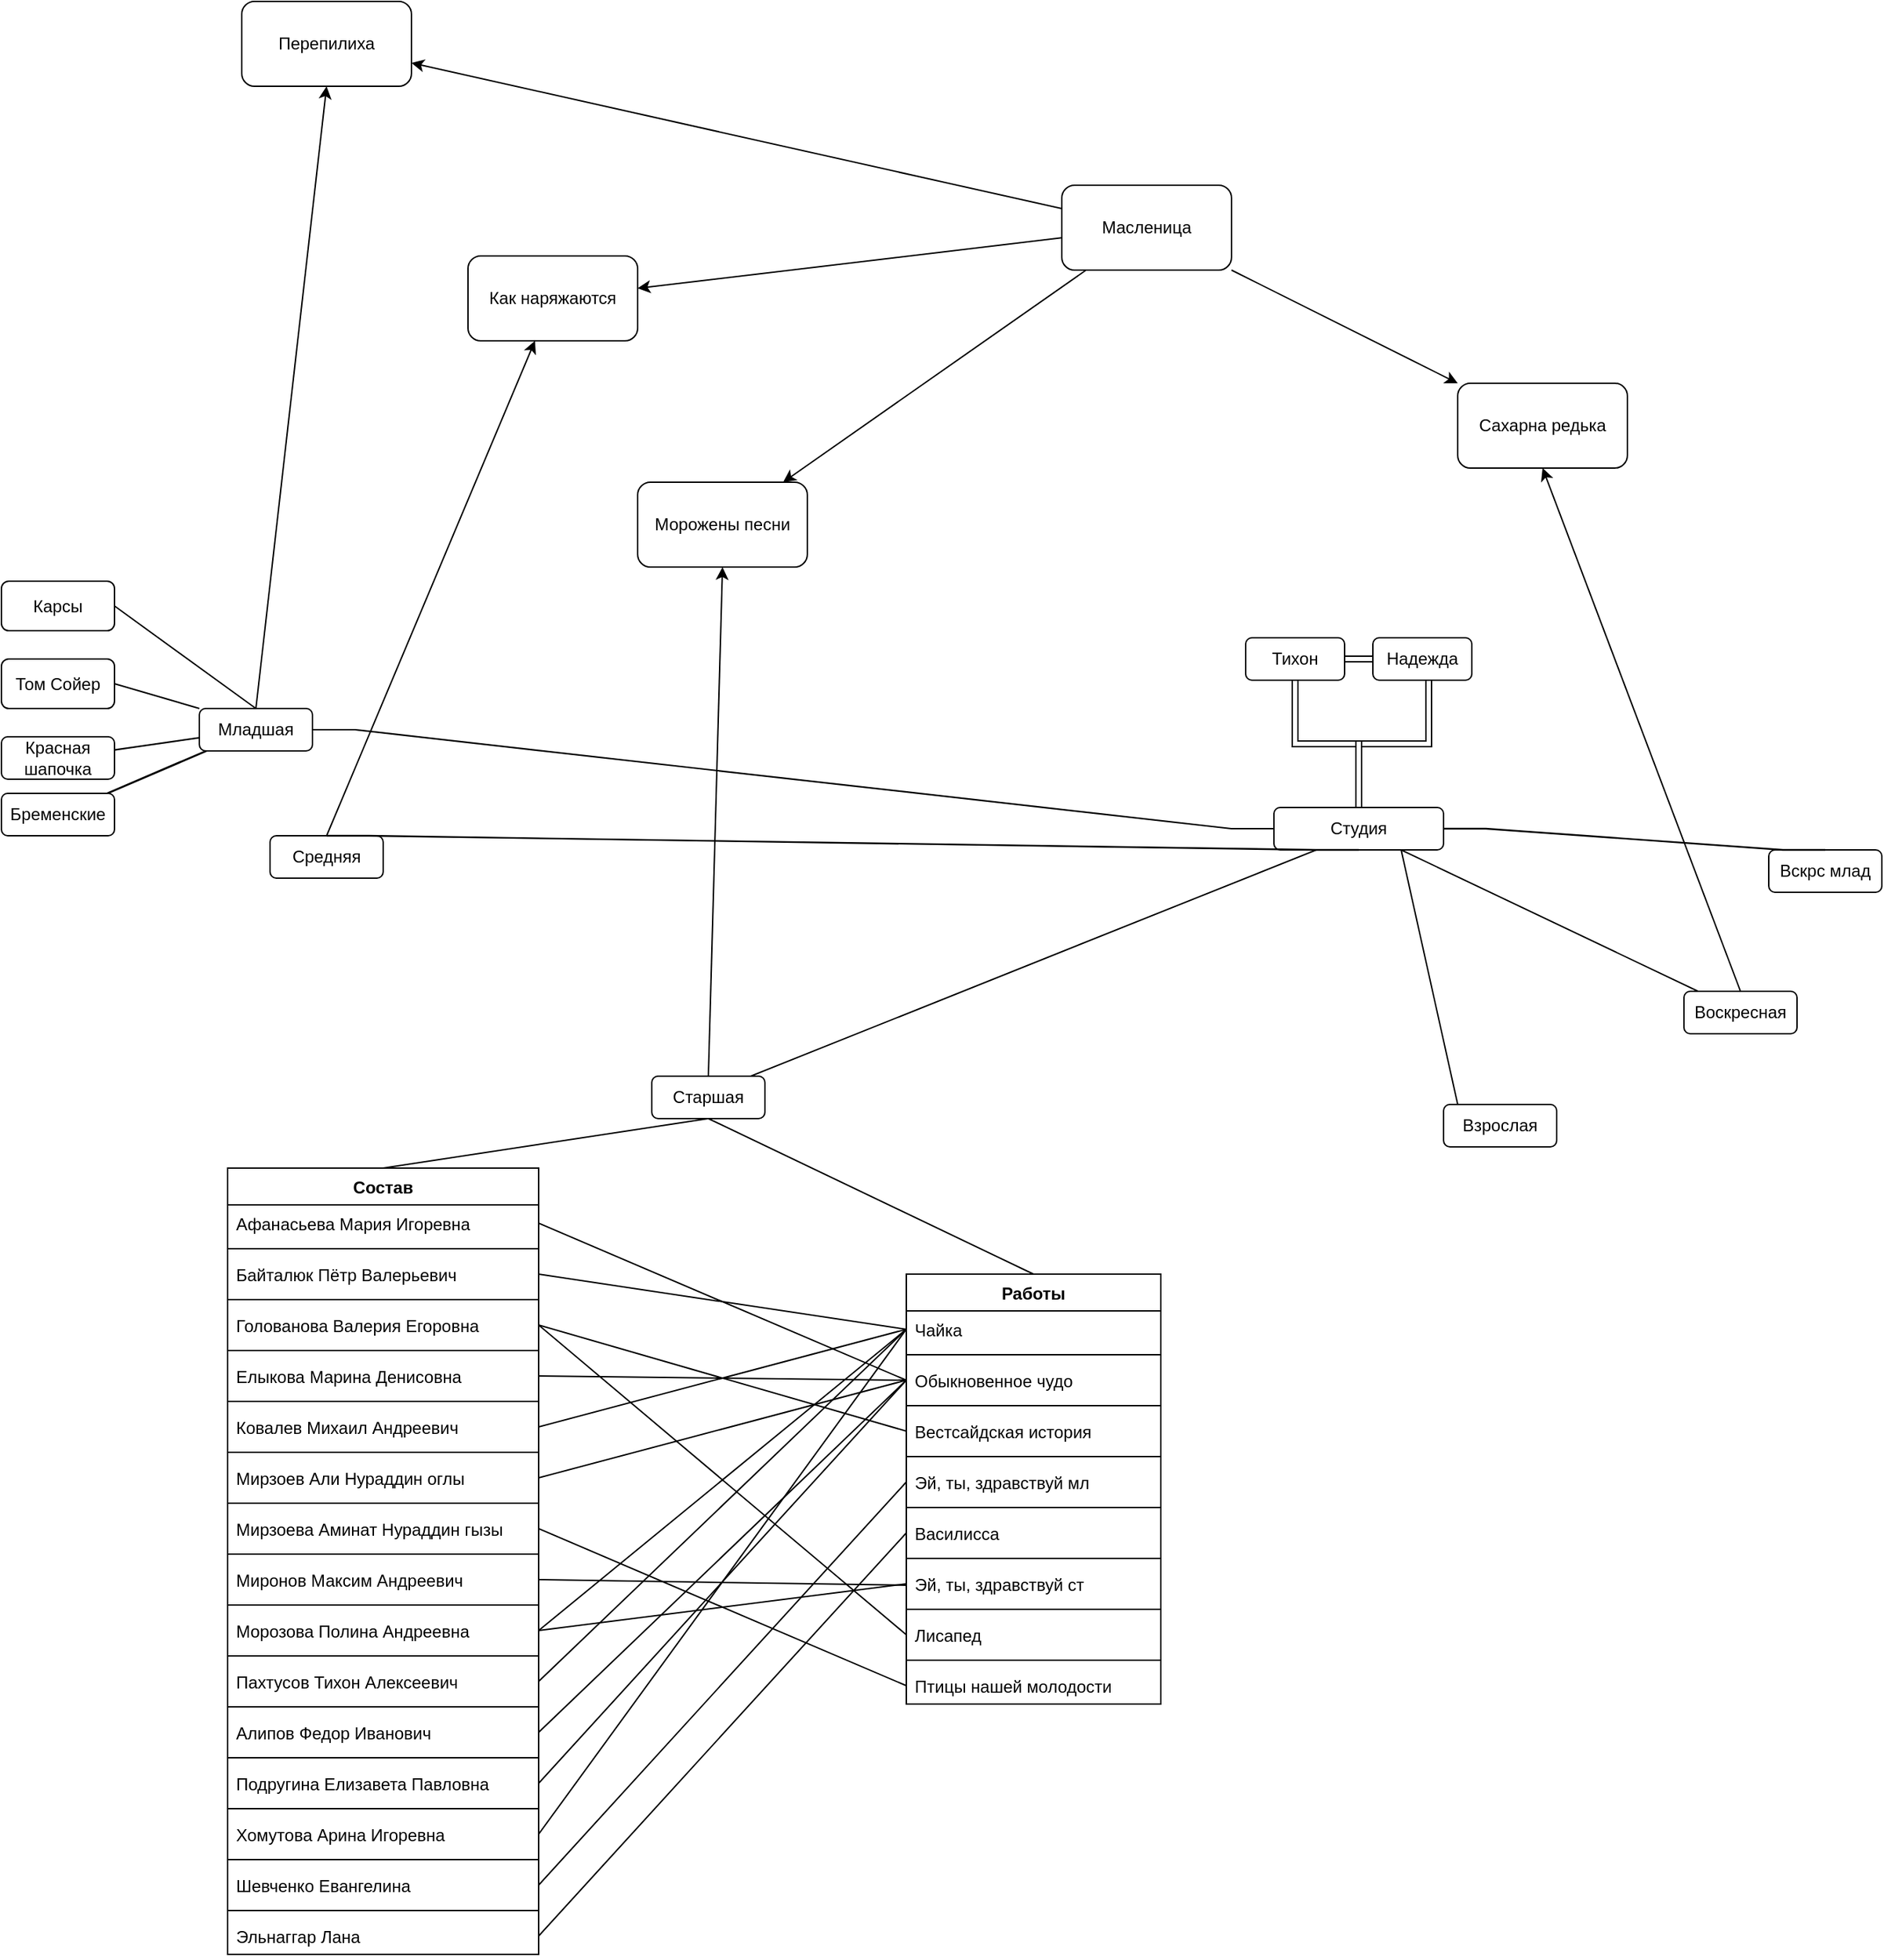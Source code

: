 <mxfile version="20.8.14" type="github">
  <diagram id="prtHgNgQTEPvFCAcTncT" name="Page-1">
    <mxGraphModel dx="2295" dy="2117" grid="1" gridSize="10" guides="1" tooltips="1" connect="1" arrows="1" fold="1" page="1" pageScale="1" pageWidth="827" pageHeight="1169" math="0" shadow="0">
      <root>
        <mxCell id="0" />
        <mxCell id="1" parent="0" />
        <mxCell id="TxlRRwCLX0UzaZm9wFE4-3" value="" style="edgeStyle=orthogonalEdgeStyle;rounded=0;orthogonalLoop=1;jettySize=auto;html=1;shape=link;" parent="1" source="TxlRRwCLX0UzaZm9wFE4-1" target="TxlRRwCLX0UzaZm9wFE4-2" edge="1">
          <mxGeometry relative="1" as="geometry" />
        </mxCell>
        <mxCell id="TxlRRwCLX0UzaZm9wFE4-1" value="Тихон" style="rounded=1;whiteSpace=wrap;html=1;" parent="1" vertex="1">
          <mxGeometry x="320" y="210" width="70" height="30" as="geometry" />
        </mxCell>
        <mxCell id="TxlRRwCLX0UzaZm9wFE4-2" value="Надежда" style="rounded=1;whiteSpace=wrap;html=1;" parent="1" vertex="1">
          <mxGeometry x="410" y="210" width="70" height="30" as="geometry" />
        </mxCell>
        <mxCell id="TxlRRwCLX0UzaZm9wFE4-4" value="" style="endArrow=none;html=1;rounded=0;shape=link;entryX=0.5;entryY=0;entryDx=0;entryDy=0;exitX=0.5;exitY=1;exitDx=0;exitDy=0;edgeStyle=orthogonalEdgeStyle;" parent="1" source="TxlRRwCLX0UzaZm9wFE4-1" target="TxlRRwCLX0UzaZm9wFE4-6" edge="1">
          <mxGeometry width="50" height="50" relative="1" as="geometry">
            <mxPoint x="370" y="280" as="sourcePoint" />
            <mxPoint x="330" y="220" as="targetPoint" />
          </mxGeometry>
        </mxCell>
        <mxCell id="TxlRRwCLX0UzaZm9wFE4-5" value="" style="endArrow=none;html=1;rounded=0;shape=link;strokeColor=none;width=74.865;" parent="1" edge="1">
          <mxGeometry width="50" height="50" relative="1" as="geometry">
            <mxPoint x="330" y="230" as="sourcePoint" />
            <mxPoint x="380" y="180" as="targetPoint" />
          </mxGeometry>
        </mxCell>
        <mxCell id="TxlRRwCLX0UzaZm9wFE4-6" value="Студия" style="rounded=1;whiteSpace=wrap;html=1;" parent="1" vertex="1">
          <mxGeometry x="340" y="330" width="120" height="30" as="geometry" />
        </mxCell>
        <mxCell id="TxlRRwCLX0UzaZm9wFE4-7" value="" style="html=1;entryX=0.564;entryY=1.008;entryDx=0;entryDy=0;entryPerimeter=0;exitX=0.5;exitY=0;exitDx=0;exitDy=0;strokeColor=default;rounded=0;edgeStyle=orthogonalEdgeStyle;elbow=vertical;shape=link;" parent="1" source="TxlRRwCLX0UzaZm9wFE4-6" target="TxlRRwCLX0UzaZm9wFE4-2" edge="1">
          <mxGeometry width="100" relative="1" as="geometry">
            <mxPoint x="300" y="270" as="sourcePoint" />
            <mxPoint x="400" y="270" as="targetPoint" />
          </mxGeometry>
        </mxCell>
        <mxCell id="TxlRRwCLX0UzaZm9wFE4-28" value="" style="shape=link;rounded=0;orthogonalLoop=1;jettySize=auto;html=1;strokeColor=default;elbow=vertical;width=-0.103;" parent="1" source="TxlRRwCLX0UzaZm9wFE4-8" target="TxlRRwCLX0UzaZm9wFE4-27" edge="1">
          <mxGeometry relative="1" as="geometry" />
        </mxCell>
        <mxCell id="TxlRRwCLX0UzaZm9wFE4-29" value="" style="shape=link;rounded=0;orthogonalLoop=1;jettySize=auto;html=1;strokeColor=default;elbow=vertical;width=0.435;" parent="1" source="TxlRRwCLX0UzaZm9wFE4-8" target="TxlRRwCLX0UzaZm9wFE4-24" edge="1">
          <mxGeometry relative="1" as="geometry" />
        </mxCell>
        <mxCell id="BbbPef4kKjVtUWrtoHp8-26" style="edgeStyle=none;rounded=0;orthogonalLoop=1;jettySize=auto;html=1;exitX=0.5;exitY=0;exitDx=0;exitDy=0;entryX=0.5;entryY=1;entryDx=0;entryDy=0;" edge="1" parent="1" source="TxlRRwCLX0UzaZm9wFE4-8" target="BbbPef4kKjVtUWrtoHp8-16">
          <mxGeometry relative="1" as="geometry" />
        </mxCell>
        <mxCell id="TxlRRwCLX0UzaZm9wFE4-8" value="Младшая" style="rounded=1;whiteSpace=wrap;html=1;fontFamily=Helvetica;fontSize=12;fontColor=default;align=center;strokeColor=default;fillColor=default;" parent="1" vertex="1">
          <mxGeometry x="-420" y="260" width="80" height="30" as="geometry" />
        </mxCell>
        <mxCell id="BbbPef4kKjVtUWrtoHp8-24" style="edgeStyle=none;rounded=0;orthogonalLoop=1;jettySize=auto;html=1;exitX=0.5;exitY=0;exitDx=0;exitDy=0;" edge="1" parent="1" source="TxlRRwCLX0UzaZm9wFE4-9" target="BbbPef4kKjVtUWrtoHp8-19">
          <mxGeometry relative="1" as="geometry" />
        </mxCell>
        <mxCell id="TxlRRwCLX0UzaZm9wFE4-9" value="Средняя" style="rounded=1;whiteSpace=wrap;html=1;" parent="1" vertex="1">
          <mxGeometry x="-370" y="350" width="80" height="30" as="geometry" />
        </mxCell>
        <mxCell id="BbbPef4kKjVtUWrtoHp8-23" style="edgeStyle=none;rounded=0;orthogonalLoop=1;jettySize=auto;html=1;exitX=0.5;exitY=0;exitDx=0;exitDy=0;entryX=0.5;entryY=1;entryDx=0;entryDy=0;" edge="1" parent="1" source="TxlRRwCLX0UzaZm9wFE4-10" target="BbbPef4kKjVtUWrtoHp8-21">
          <mxGeometry relative="1" as="geometry" />
        </mxCell>
        <mxCell id="TxlRRwCLX0UzaZm9wFE4-10" value="Старшая" style="rounded=1;whiteSpace=wrap;html=1;" parent="1" vertex="1">
          <mxGeometry x="-100" y="520" width="80" height="30" as="geometry" />
        </mxCell>
        <mxCell id="TxlRRwCLX0UzaZm9wFE4-11" value="Взрослая" style="rounded=1;whiteSpace=wrap;html=1;" parent="1" vertex="1">
          <mxGeometry x="460" y="540" width="80" height="30" as="geometry" />
        </mxCell>
        <mxCell id="BbbPef4kKjVtUWrtoHp8-27" style="edgeStyle=none;rounded=0;orthogonalLoop=1;jettySize=auto;html=1;exitX=0.5;exitY=0;exitDx=0;exitDy=0;entryX=0.5;entryY=1;entryDx=0;entryDy=0;" edge="1" parent="1" source="TxlRRwCLX0UzaZm9wFE4-12" target="BbbPef4kKjVtUWrtoHp8-14">
          <mxGeometry relative="1" as="geometry" />
        </mxCell>
        <mxCell id="TxlRRwCLX0UzaZm9wFE4-12" value="Воскресная" style="rounded=1;whiteSpace=wrap;html=1;" parent="1" vertex="1">
          <mxGeometry x="630" y="460" width="80" height="30" as="geometry" />
        </mxCell>
        <mxCell id="TxlRRwCLX0UzaZm9wFE4-13" value="Вскрс млад" style="rounded=1;whiteSpace=wrap;html=1;" parent="1" vertex="1">
          <mxGeometry x="690" y="360" width="80" height="30" as="geometry" />
        </mxCell>
        <mxCell id="TxlRRwCLX0UzaZm9wFE4-14" value="" style="endArrow=none;html=1;rounded=0;strokeColor=default;shape=link;elbow=vertical;exitX=1;exitY=0.5;exitDx=0;exitDy=0;edgeStyle=entityRelationEdgeStyle;width=-0.103;entryX=0;entryY=0.5;entryDx=0;entryDy=0;" parent="1" source="TxlRRwCLX0UzaZm9wFE4-8" target="TxlRRwCLX0UzaZm9wFE4-6" edge="1">
          <mxGeometry width="50" height="50" relative="1" as="geometry">
            <mxPoint x="390" y="410" as="sourcePoint" />
            <mxPoint x="330" y="350" as="targetPoint" />
          </mxGeometry>
        </mxCell>
        <mxCell id="TxlRRwCLX0UzaZm9wFE4-15" value="" style="endArrow=none;html=1;rounded=0;strokeColor=default;shape=link;elbow=vertical;exitX=0.5;exitY=0;exitDx=0;exitDy=0;edgeStyle=entityRelationEdgeStyle;entryX=0.5;entryY=1;entryDx=0;entryDy=0;width=0.204;" parent="1" source="TxlRRwCLX0UzaZm9wFE4-9" target="TxlRRwCLX0UzaZm9wFE4-6" edge="1">
          <mxGeometry width="50" height="50" relative="1" as="geometry">
            <mxPoint x="160" y="390" as="sourcePoint" />
            <mxPoint x="410" y="370" as="targetPoint" />
          </mxGeometry>
        </mxCell>
        <mxCell id="TxlRRwCLX0UzaZm9wFE4-16" value="" style="endArrow=none;html=1;rounded=0;strokeColor=default;shape=link;elbow=vertical;exitX=0.5;exitY=0;exitDx=0;exitDy=0;edgeStyle=entityRelationEdgeStyle;entryX=0.5;entryY=1;entryDx=0;entryDy=0;width=0;" parent="1" source="TxlRRwCLX0UzaZm9wFE4-10" target="TxlRRwCLX0UzaZm9wFE4-6" edge="1">
          <mxGeometry width="50" height="50" relative="1" as="geometry">
            <mxPoint x="260" y="390" as="sourcePoint" />
            <mxPoint x="410" y="370" as="targetPoint" />
          </mxGeometry>
        </mxCell>
        <mxCell id="TxlRRwCLX0UzaZm9wFE4-17" value="" style="endArrow=none;html=1;rounded=0;strokeColor=default;shape=link;elbow=vertical;exitX=0.5;exitY=0;exitDx=0;exitDy=0;edgeStyle=entityRelationEdgeStyle;entryX=0.5;entryY=1;entryDx=0;entryDy=0;width=0;" parent="1" source="TxlRRwCLX0UzaZm9wFE4-11" target="TxlRRwCLX0UzaZm9wFE4-6" edge="1">
          <mxGeometry width="50" height="50" relative="1" as="geometry">
            <mxPoint x="360" y="390" as="sourcePoint" />
            <mxPoint x="410" y="370" as="targetPoint" />
          </mxGeometry>
        </mxCell>
        <mxCell id="TxlRRwCLX0UzaZm9wFE4-18" value="" style="endArrow=none;html=1;rounded=0;strokeColor=default;shape=link;elbow=vertical;edgeStyle=entityRelationEdgeStyle;entryX=0.5;entryY=1;entryDx=0;entryDy=0;exitX=0.5;exitY=0;exitDx=0;exitDy=0;width=0;" parent="1" source="TxlRRwCLX0UzaZm9wFE4-12" target="TxlRRwCLX0UzaZm9wFE4-6" edge="1">
          <mxGeometry width="50" height="50" relative="1" as="geometry">
            <mxPoint x="460" y="390" as="sourcePoint" />
            <mxPoint x="410" y="370" as="targetPoint" />
          </mxGeometry>
        </mxCell>
        <mxCell id="TxlRRwCLX0UzaZm9wFE4-19" value="" style="endArrow=none;html=1;rounded=0;strokeColor=default;shape=link;elbow=vertical;edgeStyle=entityRelationEdgeStyle;exitX=0.5;exitY=0;exitDx=0;exitDy=0;width=-0.204;" parent="1" source="TxlRRwCLX0UzaZm9wFE4-13" target="TxlRRwCLX0UzaZm9wFE4-6" edge="1">
          <mxGeometry width="50" height="50" relative="1" as="geometry">
            <mxPoint x="560" y="390" as="sourcePoint" />
            <mxPoint x="410" y="370" as="targetPoint" />
          </mxGeometry>
        </mxCell>
        <mxCell id="TxlRRwCLX0UzaZm9wFE4-24" value="Бременские" style="rounded=1;whiteSpace=wrap;html=1;fontFamily=Helvetica;fontSize=12;fontColor=default;align=center;strokeColor=default;fillColor=default;" parent="1" vertex="1">
          <mxGeometry x="-560" y="320" width="80" height="30" as="geometry" />
        </mxCell>
        <mxCell id="TxlRRwCLX0UzaZm9wFE4-27" value="Красная шапочка" style="rounded=1;whiteSpace=wrap;html=1;fontFamily=Helvetica;fontSize=12;fontColor=default;align=center;strokeColor=default;fillColor=default;" parent="1" vertex="1">
          <mxGeometry x="-560" y="280" width="80" height="30" as="geometry" />
        </mxCell>
        <mxCell id="xhUsh01BOlVceXpBO1kW-42" value="Состав" style="swimlane;fontStyle=1;childLayout=stackLayout;horizontal=1;startSize=26;horizontalStack=0;resizeParent=1;resizeParentMax=0;resizeLast=0;collapsible=1;marginBottom=0;" parent="1" vertex="1">
          <mxGeometry x="-400" y="585" width="220" height="556" as="geometry">
            <mxRectangle x="-300" y="570" width="80" height="30" as="alternateBounds" />
          </mxGeometry>
        </mxCell>
        <mxCell id="xhUsh01BOlVceXpBO1kW-43" value="Афанасьева Мария Игоревна" style="text;strokeColor=none;fillColor=none;align=left;verticalAlign=top;spacingLeft=4;spacingRight=4;overflow=hidden;rotatable=0;points=[[0,0.5],[1,0.5]];portConstraint=eastwest;" parent="xhUsh01BOlVceXpBO1kW-42" vertex="1">
          <mxGeometry y="26" width="220" height="26" as="geometry" />
        </mxCell>
        <mxCell id="xhUsh01BOlVceXpBO1kW-115" value="" style="line;strokeWidth=1;rotatable=0;dashed=0;labelPosition=right;align=left;verticalAlign=middle;spacingTop=0;spacingLeft=6;points=[];portConstraint=eastwest;fontSize=12;" parent="xhUsh01BOlVceXpBO1kW-42" vertex="1">
          <mxGeometry y="52" width="220" height="10" as="geometry" />
        </mxCell>
        <mxCell id="xhUsh01BOlVceXpBO1kW-44" value="Байталюк Пётр Валерьевич" style="text;strokeColor=none;fillColor=none;align=left;verticalAlign=top;spacingLeft=4;spacingRight=4;overflow=hidden;rotatable=0;points=[[0,0.5],[1,0.5]];portConstraint=eastwest;" parent="xhUsh01BOlVceXpBO1kW-42" vertex="1">
          <mxGeometry y="62" width="220" height="26" as="geometry" />
        </mxCell>
        <mxCell id="xhUsh01BOlVceXpBO1kW-119" value="" style="line;strokeWidth=1;rotatable=0;dashed=0;labelPosition=right;align=left;verticalAlign=middle;spacingTop=0;spacingLeft=6;points=[];portConstraint=eastwest;fontSize=12;" parent="xhUsh01BOlVceXpBO1kW-42" vertex="1">
          <mxGeometry y="88" width="220" height="10" as="geometry" />
        </mxCell>
        <mxCell id="xhUsh01BOlVceXpBO1kW-45" value="Голованова Валерия Егоровна" style="text;strokeColor=none;fillColor=none;align=left;verticalAlign=top;spacingLeft=4;spacingRight=4;overflow=hidden;rotatable=0;points=[[0,0.5],[1,0.5]];portConstraint=eastwest;" parent="xhUsh01BOlVceXpBO1kW-42" vertex="1">
          <mxGeometry y="98" width="220" height="26" as="geometry" />
        </mxCell>
        <mxCell id="xhUsh01BOlVceXpBO1kW-118" value="" style="line;strokeWidth=1;rotatable=0;dashed=0;labelPosition=right;align=left;verticalAlign=middle;spacingTop=0;spacingLeft=6;points=[];portConstraint=eastwest;fontSize=12;" parent="xhUsh01BOlVceXpBO1kW-42" vertex="1">
          <mxGeometry y="124" width="220" height="10" as="geometry" />
        </mxCell>
        <mxCell id="xhUsh01BOlVceXpBO1kW-46" value="Елыкова Марина Денисовна" style="text;strokeColor=none;fillColor=none;align=left;verticalAlign=top;spacingLeft=4;spacingRight=4;overflow=hidden;rotatable=0;points=[[0,0.5],[1,0.5]];portConstraint=eastwest;" parent="xhUsh01BOlVceXpBO1kW-42" vertex="1">
          <mxGeometry y="134" width="220" height="26" as="geometry" />
        </mxCell>
        <mxCell id="xhUsh01BOlVceXpBO1kW-120" value="" style="line;strokeWidth=1;rotatable=0;dashed=0;labelPosition=right;align=left;verticalAlign=middle;spacingTop=0;spacingLeft=6;points=[];portConstraint=eastwest;fontSize=12;" parent="xhUsh01BOlVceXpBO1kW-42" vertex="1">
          <mxGeometry y="160" width="220" height="10" as="geometry" />
        </mxCell>
        <mxCell id="xhUsh01BOlVceXpBO1kW-47" value="Ковалев Михаил Андреевич" style="text;strokeColor=none;fillColor=none;align=left;verticalAlign=top;spacingLeft=4;spacingRight=4;overflow=hidden;rotatable=0;points=[[0,0.5],[1,0.5]];portConstraint=eastwest;" parent="xhUsh01BOlVceXpBO1kW-42" vertex="1">
          <mxGeometry y="170" width="220" height="26" as="geometry" />
        </mxCell>
        <mxCell id="xhUsh01BOlVceXpBO1kW-117" value="" style="line;strokeWidth=1;rotatable=0;dashed=0;labelPosition=right;align=left;verticalAlign=middle;spacingTop=0;spacingLeft=6;points=[];portConstraint=eastwest;fontSize=12;" parent="xhUsh01BOlVceXpBO1kW-42" vertex="1">
          <mxGeometry y="196" width="220" height="10" as="geometry" />
        </mxCell>
        <mxCell id="xhUsh01BOlVceXpBO1kW-48" value="Мирзоев Али Нураддин оглы" style="text;strokeColor=none;fillColor=none;align=left;verticalAlign=top;spacingLeft=4;spacingRight=4;overflow=hidden;rotatable=0;points=[[0,0.5],[1,0.5]];portConstraint=eastwest;" parent="xhUsh01BOlVceXpBO1kW-42" vertex="1">
          <mxGeometry y="206" width="220" height="26" as="geometry" />
        </mxCell>
        <mxCell id="xhUsh01BOlVceXpBO1kW-121" value="" style="line;strokeWidth=1;rotatable=0;dashed=0;labelPosition=right;align=left;verticalAlign=middle;spacingTop=0;spacingLeft=6;points=[];portConstraint=eastwest;fontSize=12;" parent="xhUsh01BOlVceXpBO1kW-42" vertex="1">
          <mxGeometry y="232" width="220" height="10" as="geometry" />
        </mxCell>
        <mxCell id="xhUsh01BOlVceXpBO1kW-49" value="Мирзоева Аминат Нураддин гызы" style="text;strokeColor=none;fillColor=none;align=left;verticalAlign=top;spacingLeft=4;spacingRight=4;overflow=hidden;rotatable=0;points=[[0,0.5],[1,0.5]];portConstraint=eastwest;" parent="xhUsh01BOlVceXpBO1kW-42" vertex="1">
          <mxGeometry y="242" width="220" height="26" as="geometry" />
        </mxCell>
        <mxCell id="xhUsh01BOlVceXpBO1kW-122" value="" style="line;strokeWidth=1;rotatable=0;dashed=0;labelPosition=right;align=left;verticalAlign=middle;spacingTop=0;spacingLeft=6;points=[];portConstraint=eastwest;fontSize=12;" parent="xhUsh01BOlVceXpBO1kW-42" vertex="1">
          <mxGeometry y="268" width="220" height="10" as="geometry" />
        </mxCell>
        <mxCell id="xhUsh01BOlVceXpBO1kW-50" value="Миронов Максим Андреевич " style="text;strokeColor=none;fillColor=none;align=left;verticalAlign=top;spacingLeft=4;spacingRight=4;overflow=hidden;rotatable=0;points=[[0,0.5],[1,0.5]];portConstraint=eastwest;" parent="xhUsh01BOlVceXpBO1kW-42" vertex="1">
          <mxGeometry y="278" width="220" height="26" as="geometry" />
        </mxCell>
        <mxCell id="xhUsh01BOlVceXpBO1kW-123" value="" style="line;strokeWidth=1;rotatable=0;dashed=0;labelPosition=right;align=left;verticalAlign=middle;spacingTop=0;spacingLeft=6;points=[];portConstraint=eastwest;fontSize=12;" parent="xhUsh01BOlVceXpBO1kW-42" vertex="1">
          <mxGeometry y="304" width="220" height="10" as="geometry" />
        </mxCell>
        <mxCell id="xhUsh01BOlVceXpBO1kW-51" value="Морозова Полина Андреевна " style="text;strokeColor=none;fillColor=none;align=left;verticalAlign=top;spacingLeft=4;spacingRight=4;overflow=hidden;rotatable=0;points=[[0,0.5],[1,0.5]];portConstraint=eastwest;" parent="xhUsh01BOlVceXpBO1kW-42" vertex="1">
          <mxGeometry y="314" width="220" height="26" as="geometry" />
        </mxCell>
        <mxCell id="xhUsh01BOlVceXpBO1kW-124" value="" style="line;strokeWidth=1;rotatable=0;dashed=0;labelPosition=right;align=left;verticalAlign=middle;spacingTop=0;spacingLeft=6;points=[];portConstraint=eastwest;fontSize=12;" parent="xhUsh01BOlVceXpBO1kW-42" vertex="1">
          <mxGeometry y="340" width="220" height="10" as="geometry" />
        </mxCell>
        <mxCell id="xhUsh01BOlVceXpBO1kW-52" value="Пахтусов Тихон Алексеевич" style="text;strokeColor=none;fillColor=none;align=left;verticalAlign=top;spacingLeft=4;spacingRight=4;overflow=hidden;rotatable=0;points=[[0,0.5],[1,0.5]];portConstraint=eastwest;" parent="xhUsh01BOlVceXpBO1kW-42" vertex="1">
          <mxGeometry y="350" width="220" height="26" as="geometry" />
        </mxCell>
        <mxCell id="xhUsh01BOlVceXpBO1kW-125" value="" style="line;strokeWidth=1;rotatable=0;dashed=0;labelPosition=right;align=left;verticalAlign=middle;spacingTop=0;spacingLeft=6;points=[];portConstraint=eastwest;fontSize=12;" parent="xhUsh01BOlVceXpBO1kW-42" vertex="1">
          <mxGeometry y="376" width="220" height="10" as="geometry" />
        </mxCell>
        <mxCell id="xhUsh01BOlVceXpBO1kW-53" value="Алипов Федор Иванович" style="text;strokeColor=none;fillColor=none;align=left;verticalAlign=top;spacingLeft=4;spacingRight=4;overflow=hidden;rotatable=0;points=[[0,0.5],[1,0.5]];portConstraint=eastwest;" parent="xhUsh01BOlVceXpBO1kW-42" vertex="1">
          <mxGeometry y="386" width="220" height="26" as="geometry" />
        </mxCell>
        <mxCell id="xhUsh01BOlVceXpBO1kW-126" value="" style="line;strokeWidth=1;rotatable=0;dashed=0;labelPosition=right;align=left;verticalAlign=middle;spacingTop=0;spacingLeft=6;points=[];portConstraint=eastwest;fontSize=12;" parent="xhUsh01BOlVceXpBO1kW-42" vertex="1">
          <mxGeometry y="412" width="220" height="10" as="geometry" />
        </mxCell>
        <mxCell id="xhUsh01BOlVceXpBO1kW-54" value="Подругина Елизавета Павловна" style="text;strokeColor=none;fillColor=none;align=left;verticalAlign=top;spacingLeft=4;spacingRight=4;overflow=hidden;rotatable=0;points=[[0,0.5],[1,0.5]];portConstraint=eastwest;" parent="xhUsh01BOlVceXpBO1kW-42" vertex="1">
          <mxGeometry y="422" width="220" height="26" as="geometry" />
        </mxCell>
        <mxCell id="xhUsh01BOlVceXpBO1kW-127" value="" style="line;strokeWidth=1;rotatable=0;dashed=0;labelPosition=right;align=left;verticalAlign=middle;spacingTop=0;spacingLeft=6;points=[];portConstraint=eastwest;fontSize=12;" parent="xhUsh01BOlVceXpBO1kW-42" vertex="1">
          <mxGeometry y="448" width="220" height="10" as="geometry" />
        </mxCell>
        <mxCell id="xhUsh01BOlVceXpBO1kW-55" value="Хомутова Арина Игоревна" style="text;strokeColor=none;fillColor=none;align=left;verticalAlign=top;spacingLeft=4;spacingRight=4;overflow=hidden;rotatable=0;points=[[0,0.5],[1,0.5]];portConstraint=eastwest;" parent="xhUsh01BOlVceXpBO1kW-42" vertex="1">
          <mxGeometry y="458" width="220" height="26" as="geometry" />
        </mxCell>
        <mxCell id="xhUsh01BOlVceXpBO1kW-128" value="" style="line;strokeWidth=1;rotatable=0;dashed=0;labelPosition=right;align=left;verticalAlign=middle;spacingTop=0;spacingLeft=6;points=[];portConstraint=eastwest;fontSize=12;" parent="xhUsh01BOlVceXpBO1kW-42" vertex="1">
          <mxGeometry y="484" width="220" height="10" as="geometry" />
        </mxCell>
        <mxCell id="xhUsh01BOlVceXpBO1kW-56" value="Шевченко Евангелина" style="text;strokeColor=none;fillColor=none;align=left;verticalAlign=top;spacingLeft=4;spacingRight=4;overflow=hidden;rotatable=0;points=[[0,0.5],[1,0.5]];portConstraint=eastwest;" parent="xhUsh01BOlVceXpBO1kW-42" vertex="1">
          <mxGeometry y="494" width="220" height="26" as="geometry" />
        </mxCell>
        <mxCell id="xhUsh01BOlVceXpBO1kW-129" value="" style="line;strokeWidth=1;rotatable=0;dashed=0;labelPosition=right;align=left;verticalAlign=middle;spacingTop=0;spacingLeft=6;points=[];portConstraint=eastwest;fontSize=12;" parent="xhUsh01BOlVceXpBO1kW-42" vertex="1">
          <mxGeometry y="520" width="220" height="10" as="geometry" />
        </mxCell>
        <mxCell id="xhUsh01BOlVceXpBO1kW-57" value="Эльнаггар Лана" style="text;strokeColor=none;fillColor=none;align=left;verticalAlign=top;spacingLeft=4;spacingRight=4;overflow=hidden;rotatable=0;points=[[0,0.5],[1,0.5]];portConstraint=eastwest;" parent="xhUsh01BOlVceXpBO1kW-42" vertex="1">
          <mxGeometry y="530" width="220" height="26" as="geometry" />
        </mxCell>
        <mxCell id="xhUsh01BOlVceXpBO1kW-58" value="" style="endArrow=none;html=1;rounded=0;entryX=0.5;entryY=1;entryDx=0;entryDy=0;exitX=0.5;exitY=0;exitDx=0;exitDy=0;" parent="1" source="xhUsh01BOlVceXpBO1kW-42" target="TxlRRwCLX0UzaZm9wFE4-10" edge="1">
          <mxGeometry width="50" height="50" relative="1" as="geometry">
            <mxPoint x="-90" y="670" as="sourcePoint" />
            <mxPoint x="-40" y="620" as="targetPoint" />
          </mxGeometry>
        </mxCell>
        <mxCell id="xhUsh01BOlVceXpBO1kW-78" value="Работы" style="swimlane;fontStyle=1;childLayout=stackLayout;horizontal=1;startSize=26;horizontalStack=0;resizeParent=1;resizeParentMax=0;resizeLast=0;collapsible=1;marginBottom=0;fontSize=12;" parent="1" vertex="1">
          <mxGeometry x="80" y="660" width="180" height="304" as="geometry" />
        </mxCell>
        <mxCell id="xhUsh01BOlVceXpBO1kW-84" value="Чайка" style="text;strokeColor=none;fillColor=none;align=left;verticalAlign=top;spacingLeft=4;spacingRight=4;overflow=hidden;rotatable=0;points=[[0,0.5],[1,0.5]];portConstraint=eastwest;" parent="xhUsh01BOlVceXpBO1kW-78" vertex="1">
          <mxGeometry y="26" width="180" height="26" as="geometry" />
        </mxCell>
        <mxCell id="xhUsh01BOlVceXpBO1kW-105" value="" style="line;strokeWidth=1;rotatable=0;dashed=0;labelPosition=right;align=left;verticalAlign=middle;spacingTop=0;spacingLeft=6;points=[];portConstraint=eastwest;fontSize=12;" parent="xhUsh01BOlVceXpBO1kW-78" vertex="1">
          <mxGeometry y="52" width="180" height="10" as="geometry" />
        </mxCell>
        <mxCell id="xhUsh01BOlVceXpBO1kW-79" value="Обыкновенное чудо" style="text;strokeColor=none;fillColor=none;align=left;verticalAlign=top;spacingLeft=4;spacingRight=4;overflow=hidden;rotatable=0;points=[[0,0.5],[1,0.5]];portConstraint=eastwest;" parent="xhUsh01BOlVceXpBO1kW-78" vertex="1">
          <mxGeometry y="62" width="180" height="26" as="geometry" />
        </mxCell>
        <mxCell id="xhUsh01BOlVceXpBO1kW-106" value="" style="line;strokeWidth=1;rotatable=0;dashed=0;labelPosition=right;align=left;verticalAlign=middle;spacingTop=0;spacingLeft=6;points=[];portConstraint=eastwest;fontSize=12;" parent="xhUsh01BOlVceXpBO1kW-78" vertex="1">
          <mxGeometry y="88" width="180" height="10" as="geometry" />
        </mxCell>
        <mxCell id="xhUsh01BOlVceXpBO1kW-80" value="Вестсайдская история" style="text;strokeColor=none;fillColor=none;align=left;verticalAlign=top;spacingLeft=4;spacingRight=4;overflow=hidden;rotatable=0;points=[[0,0.5],[1,0.5]];portConstraint=eastwest;" parent="xhUsh01BOlVceXpBO1kW-78" vertex="1">
          <mxGeometry y="98" width="180" height="26" as="geometry" />
        </mxCell>
        <mxCell id="xhUsh01BOlVceXpBO1kW-107" value="" style="line;strokeWidth=1;rotatable=0;dashed=0;labelPosition=right;align=left;verticalAlign=middle;spacingTop=0;spacingLeft=6;points=[];portConstraint=eastwest;fontSize=12;" parent="xhUsh01BOlVceXpBO1kW-78" vertex="1">
          <mxGeometry y="124" width="180" height="10" as="geometry" />
        </mxCell>
        <mxCell id="xhUsh01BOlVceXpBO1kW-82" value="Эй, ты, здравствуй мл" style="text;strokeColor=none;fillColor=none;align=left;verticalAlign=top;spacingLeft=4;spacingRight=4;overflow=hidden;rotatable=0;points=[[0,0.5],[1,0.5]];portConstraint=eastwest;" parent="xhUsh01BOlVceXpBO1kW-78" vertex="1">
          <mxGeometry y="134" width="180" height="26" as="geometry" />
        </mxCell>
        <mxCell id="xhUsh01BOlVceXpBO1kW-108" value="" style="line;strokeWidth=1;rotatable=0;dashed=0;labelPosition=right;align=left;verticalAlign=middle;spacingTop=0;spacingLeft=6;points=[];portConstraint=eastwest;fontSize=12;" parent="xhUsh01BOlVceXpBO1kW-78" vertex="1">
          <mxGeometry y="160" width="180" height="10" as="geometry" />
        </mxCell>
        <mxCell id="xhUsh01BOlVceXpBO1kW-81" value="Василисса" style="text;strokeColor=none;fillColor=none;align=left;verticalAlign=top;spacingLeft=4;spacingRight=4;overflow=hidden;rotatable=0;points=[[0,0.5],[1,0.5]];portConstraint=eastwest;" parent="xhUsh01BOlVceXpBO1kW-78" vertex="1">
          <mxGeometry y="170" width="180" height="26" as="geometry" />
        </mxCell>
        <mxCell id="xhUsh01BOlVceXpBO1kW-111" value="" style="line;strokeWidth=1;rotatable=0;dashed=0;labelPosition=right;align=left;verticalAlign=middle;spacingTop=0;spacingLeft=6;points=[];portConstraint=eastwest;fontSize=12;" parent="xhUsh01BOlVceXpBO1kW-78" vertex="1">
          <mxGeometry y="196" width="180" height="10" as="geometry" />
        </mxCell>
        <mxCell id="xhUsh01BOlVceXpBO1kW-83" value="Эй, ты, здравствуй ст" style="text;strokeColor=none;fillColor=none;align=left;verticalAlign=top;spacingLeft=4;spacingRight=4;overflow=hidden;rotatable=0;points=[[0,0.5],[1,0.5]];portConstraint=eastwest;" parent="xhUsh01BOlVceXpBO1kW-78" vertex="1">
          <mxGeometry y="206" width="180" height="26" as="geometry" />
        </mxCell>
        <mxCell id="xhUsh01BOlVceXpBO1kW-110" value="" style="line;strokeWidth=1;rotatable=0;dashed=0;labelPosition=right;align=left;verticalAlign=middle;spacingTop=0;spacingLeft=6;points=[];portConstraint=eastwest;fontSize=12;" parent="xhUsh01BOlVceXpBO1kW-78" vertex="1">
          <mxGeometry y="232" width="180" height="10" as="geometry" />
        </mxCell>
        <mxCell id="xhUsh01BOlVceXpBO1kW-85" value="Лисапед" style="text;strokeColor=none;fillColor=none;align=left;verticalAlign=top;spacingLeft=4;spacingRight=4;overflow=hidden;rotatable=0;points=[[0,0.5],[1,0.5]];portConstraint=eastwest;" parent="xhUsh01BOlVceXpBO1kW-78" vertex="1">
          <mxGeometry y="242" width="180" height="26" as="geometry" />
        </mxCell>
        <mxCell id="xhUsh01BOlVceXpBO1kW-112" value="" style="line;strokeWidth=1;rotatable=0;dashed=0;labelPosition=right;align=left;verticalAlign=middle;spacingTop=0;spacingLeft=6;points=[];portConstraint=eastwest;fontSize=12;" parent="xhUsh01BOlVceXpBO1kW-78" vertex="1">
          <mxGeometry y="268" width="180" height="10" as="geometry" />
        </mxCell>
        <mxCell id="xhUsh01BOlVceXpBO1kW-86" value="Птицы нашей молодости" style="text;strokeColor=none;fillColor=none;align=left;verticalAlign=top;spacingLeft=4;spacingRight=4;overflow=hidden;rotatable=0;points=[[0,0.5],[1,0.5]];portConstraint=eastwest;" parent="xhUsh01BOlVceXpBO1kW-78" vertex="1">
          <mxGeometry y="278" width="180" height="26" as="geometry" />
        </mxCell>
        <mxCell id="xhUsh01BOlVceXpBO1kW-87" value="" style="endArrow=none;html=1;rounded=0;entryX=0.5;entryY=1;entryDx=0;entryDy=0;exitX=0.5;exitY=0;exitDx=0;exitDy=0;" parent="1" source="xhUsh01BOlVceXpBO1kW-78" target="TxlRRwCLX0UzaZm9wFE4-10" edge="1">
          <mxGeometry width="50" height="50" relative="1" as="geometry">
            <mxPoint x="40" y="780" as="sourcePoint" />
            <mxPoint x="90" y="730" as="targetPoint" />
          </mxGeometry>
        </mxCell>
        <mxCell id="xhUsh01BOlVceXpBO1kW-88" value="" style="endArrow=none;html=1;rounded=0;exitX=1;exitY=0.5;exitDx=0;exitDy=0;entryX=0;entryY=0.5;entryDx=0;entryDy=0;" parent="1" source="xhUsh01BOlVceXpBO1kW-43" target="xhUsh01BOlVceXpBO1kW-79" edge="1">
          <mxGeometry width="50" height="50" relative="1" as="geometry">
            <mxPoint x="-50" y="670" as="sourcePoint" />
            <mxPoint y="620" as="targetPoint" />
          </mxGeometry>
        </mxCell>
        <mxCell id="xhUsh01BOlVceXpBO1kW-90" value="" style="endArrow=none;html=1;rounded=0;exitX=1;exitY=0.5;exitDx=0;exitDy=0;entryX=0;entryY=0.5;entryDx=0;entryDy=0;" parent="1" source="xhUsh01BOlVceXpBO1kW-57" target="xhUsh01BOlVceXpBO1kW-81" edge="1">
          <mxGeometry width="50" height="50" relative="1" as="geometry">
            <mxPoint x="-30" y="690" as="sourcePoint" />
            <mxPoint x="20" y="640" as="targetPoint" />
          </mxGeometry>
        </mxCell>
        <mxCell id="xhUsh01BOlVceXpBO1kW-91" value="" style="endArrow=none;html=1;rounded=0;exitX=1;exitY=0.5;exitDx=0;exitDy=0;entryX=0;entryY=0.5;entryDx=0;entryDy=0;" parent="1" source="xhUsh01BOlVceXpBO1kW-44" target="xhUsh01BOlVceXpBO1kW-84" edge="1">
          <mxGeometry width="50" height="50" relative="1" as="geometry">
            <mxPoint x="-20" y="700" as="sourcePoint" />
            <mxPoint x="40" y="819" as="targetPoint" />
          </mxGeometry>
        </mxCell>
        <mxCell id="xhUsh01BOlVceXpBO1kW-92" value="" style="endArrow=none;html=1;rounded=0;exitX=1;exitY=0.5;exitDx=0;exitDy=0;entryX=0;entryY=0.5;entryDx=0;entryDy=0;" parent="1" source="xhUsh01BOlVceXpBO1kW-47" target="xhUsh01BOlVceXpBO1kW-84" edge="1">
          <mxGeometry width="50" height="50" relative="1" as="geometry">
            <mxPoint x="-10" y="710" as="sourcePoint" />
            <mxPoint x="40" y="660" as="targetPoint" />
          </mxGeometry>
        </mxCell>
        <mxCell id="xhUsh01BOlVceXpBO1kW-93" value="" style="endArrow=none;html=1;rounded=0;exitX=1;exitY=0.5;exitDx=0;exitDy=0;entryX=0;entryY=0.5;entryDx=0;entryDy=0;" parent="1" source="xhUsh01BOlVceXpBO1kW-45" target="xhUsh01BOlVceXpBO1kW-85" edge="1">
          <mxGeometry width="50" height="50" relative="1" as="geometry">
            <mxPoint y="720" as="sourcePoint" />
            <mxPoint x="50" y="670" as="targetPoint" />
          </mxGeometry>
        </mxCell>
        <mxCell id="xhUsh01BOlVceXpBO1kW-94" value="" style="endArrow=none;html=1;rounded=0;fontSize=12;exitX=1;exitY=0.5;exitDx=0;exitDy=0;entryX=0;entryY=0.5;entryDx=0;entryDy=0;" parent="1" source="xhUsh01BOlVceXpBO1kW-54" target="xhUsh01BOlVceXpBO1kW-79" edge="1">
          <mxGeometry width="50" height="50" relative="1" as="geometry">
            <mxPoint x="30" y="1000" as="sourcePoint" />
            <mxPoint x="80" y="950" as="targetPoint" />
          </mxGeometry>
        </mxCell>
        <mxCell id="xhUsh01BOlVceXpBO1kW-95" value="" style="endArrow=none;html=1;rounded=0;fontSize=12;entryX=1;entryY=0.5;entryDx=0;entryDy=0;exitX=0;exitY=0.5;exitDx=0;exitDy=0;" parent="1" source="xhUsh01BOlVceXpBO1kW-84" target="xhUsh01BOlVceXpBO1kW-52" edge="1">
          <mxGeometry width="50" height="50" relative="1" as="geometry">
            <mxPoint x="40" y="1010" as="sourcePoint" />
            <mxPoint x="90" y="960" as="targetPoint" />
          </mxGeometry>
        </mxCell>
        <mxCell id="xhUsh01BOlVceXpBO1kW-96" value="" style="endArrow=none;html=1;rounded=0;fontSize=12;entryX=1;entryY=0.5;entryDx=0;entryDy=0;exitX=0;exitY=0.5;exitDx=0;exitDy=0;" parent="1" source="xhUsh01BOlVceXpBO1kW-84" target="xhUsh01BOlVceXpBO1kW-51" edge="1">
          <mxGeometry width="50" height="50" relative="1" as="geometry">
            <mxPoint x="50" y="1020" as="sourcePoint" />
            <mxPoint x="100" y="970" as="targetPoint" />
          </mxGeometry>
        </mxCell>
        <mxCell id="xhUsh01BOlVceXpBO1kW-97" value="" style="endArrow=none;html=1;rounded=0;fontSize=12;entryX=1;entryY=0.5;entryDx=0;entryDy=0;exitX=0;exitY=0.5;exitDx=0;exitDy=0;" parent="1" source="xhUsh01BOlVceXpBO1kW-83" target="xhUsh01BOlVceXpBO1kW-51" edge="1">
          <mxGeometry width="50" height="50" relative="1" as="geometry">
            <mxPoint x="60" y="1030" as="sourcePoint" />
            <mxPoint x="110" y="980" as="targetPoint" />
          </mxGeometry>
        </mxCell>
        <mxCell id="xhUsh01BOlVceXpBO1kW-98" value="" style="endArrow=none;html=1;rounded=0;fontSize=12;entryX=1;entryY=0.5;entryDx=0;entryDy=0;exitX=0;exitY=0.5;exitDx=0;exitDy=0;" parent="1" source="xhUsh01BOlVceXpBO1kW-82" target="xhUsh01BOlVceXpBO1kW-56" edge="1">
          <mxGeometry width="50" height="50" relative="1" as="geometry">
            <mxPoint x="70" y="1040" as="sourcePoint" />
            <mxPoint x="120" y="990" as="targetPoint" />
          </mxGeometry>
        </mxCell>
        <mxCell id="xhUsh01BOlVceXpBO1kW-99" value="" style="endArrow=none;html=1;rounded=0;fontSize=12;entryX=1;entryY=0.5;entryDx=0;entryDy=0;exitX=0;exitY=0.5;exitDx=0;exitDy=0;" parent="1" source="xhUsh01BOlVceXpBO1kW-80" target="xhUsh01BOlVceXpBO1kW-45" edge="1">
          <mxGeometry width="50" height="50" relative="1" as="geometry">
            <mxPoint x="50" y="1020" as="sourcePoint" />
            <mxPoint x="100" y="970" as="targetPoint" />
          </mxGeometry>
        </mxCell>
        <mxCell id="xhUsh01BOlVceXpBO1kW-100" value="" style="endArrow=none;html=1;rounded=0;fontSize=12;entryX=1;entryY=0.5;entryDx=0;entryDy=0;exitX=0;exitY=0.5;exitDx=0;exitDy=0;" parent="1" source="xhUsh01BOlVceXpBO1kW-86" target="xhUsh01BOlVceXpBO1kW-49" edge="1">
          <mxGeometry width="50" height="50" relative="1" as="geometry">
            <mxPoint x="60" y="1030" as="sourcePoint" />
            <mxPoint x="110" y="980" as="targetPoint" />
          </mxGeometry>
        </mxCell>
        <mxCell id="xhUsh01BOlVceXpBO1kW-101" value="" style="endArrow=none;html=1;rounded=0;fontSize=12;entryX=1;entryY=0.5;entryDx=0;entryDy=0;exitX=0;exitY=0.5;exitDx=0;exitDy=0;" parent="1" source="xhUsh01BOlVceXpBO1kW-84" target="xhUsh01BOlVceXpBO1kW-55" edge="1">
          <mxGeometry width="50" height="50" relative="1" as="geometry">
            <mxPoint x="70" y="1040" as="sourcePoint" />
            <mxPoint x="120" y="990" as="targetPoint" />
          </mxGeometry>
        </mxCell>
        <mxCell id="xhUsh01BOlVceXpBO1kW-102" value="" style="endArrow=none;html=1;rounded=0;fontSize=12;entryX=1;entryY=0.5;entryDx=0;entryDy=0;exitX=0;exitY=0.5;exitDx=0;exitDy=0;" parent="1" source="xhUsh01BOlVceXpBO1kW-79" target="xhUsh01BOlVceXpBO1kW-46" edge="1">
          <mxGeometry width="50" height="50" relative="1" as="geometry">
            <mxPoint x="80" y="1050" as="sourcePoint" />
            <mxPoint x="130" y="1000" as="targetPoint" />
          </mxGeometry>
        </mxCell>
        <mxCell id="xhUsh01BOlVceXpBO1kW-103" value="" style="endArrow=none;html=1;rounded=0;fontSize=12;entryX=1;entryY=0.5;entryDx=0;entryDy=0;exitX=0;exitY=0.5;exitDx=0;exitDy=0;" parent="1" source="xhUsh01BOlVceXpBO1kW-79" target="xhUsh01BOlVceXpBO1kW-48" edge="1">
          <mxGeometry width="50" height="50" relative="1" as="geometry">
            <mxPoint x="170" y="750" as="sourcePoint" />
            <mxPoint x="140" y="1010" as="targetPoint" />
          </mxGeometry>
        </mxCell>
        <mxCell id="xhUsh01BOlVceXpBO1kW-133" value="" style="endArrow=none;html=1;rounded=0;fontSize=12;entryX=1;entryY=0.5;entryDx=0;entryDy=0;" parent="1" target="xhUsh01BOlVceXpBO1kW-50" edge="1">
          <mxGeometry width="50" height="50" relative="1" as="geometry">
            <mxPoint x="80" y="880" as="sourcePoint" />
            <mxPoint x="-170" y="922" as="targetPoint" />
          </mxGeometry>
        </mxCell>
        <mxCell id="xhUsh01BOlVceXpBO1kW-134" value="" style="endArrow=none;html=1;rounded=0;exitX=1;exitY=0.5;exitDx=0;exitDy=0;entryX=0;entryY=0.5;entryDx=0;entryDy=0;" parent="1" source="xhUsh01BOlVceXpBO1kW-53" target="xhUsh01BOlVceXpBO1kW-79" edge="1">
          <mxGeometry width="50" height="50" relative="1" as="geometry">
            <mxPoint x="-170" y="1138" as="sourcePoint" />
            <mxPoint x="90" y="817" as="targetPoint" />
          </mxGeometry>
        </mxCell>
        <mxCell id="BbbPef4kKjVtUWrtoHp8-1" value="Том Сойер" style="rounded=1;whiteSpace=wrap;html=1;" vertex="1" parent="1">
          <mxGeometry x="-560" y="225" width="80" height="35" as="geometry" />
        </mxCell>
        <mxCell id="BbbPef4kKjVtUWrtoHp8-2" value="" style="endArrow=none;html=1;rounded=0;entryX=1;entryY=0.5;entryDx=0;entryDy=0;exitX=0;exitY=0;exitDx=0;exitDy=0;" edge="1" parent="1" source="TxlRRwCLX0UzaZm9wFE4-8" target="BbbPef4kKjVtUWrtoHp8-1">
          <mxGeometry width="50" height="50" relative="1" as="geometry">
            <mxPoint x="-470" y="310" as="sourcePoint" />
            <mxPoint x="-420" y="260" as="targetPoint" />
          </mxGeometry>
        </mxCell>
        <mxCell id="BbbPef4kKjVtUWrtoHp8-3" value="Карсы" style="rounded=1;whiteSpace=wrap;html=1;" vertex="1" parent="1">
          <mxGeometry x="-560" y="170" width="80" height="35" as="geometry" />
        </mxCell>
        <mxCell id="BbbPef4kKjVtUWrtoHp8-4" value="" style="endArrow=none;html=1;rounded=0;entryX=1;entryY=0.5;entryDx=0;entryDy=0;exitX=0.5;exitY=0;exitDx=0;exitDy=0;" edge="1" parent="1" source="TxlRRwCLX0UzaZm9wFE4-8" target="BbbPef4kKjVtUWrtoHp8-3">
          <mxGeometry width="50" height="50" relative="1" as="geometry">
            <mxPoint x="-470" y="310" as="sourcePoint" />
            <mxPoint x="-420" y="260" as="targetPoint" />
          </mxGeometry>
        </mxCell>
        <mxCell id="BbbPef4kKjVtUWrtoHp8-15" value="" style="rounded=0;orthogonalLoop=1;jettySize=auto;html=1;" edge="1" parent="1" source="BbbPef4kKjVtUWrtoHp8-8" target="BbbPef4kKjVtUWrtoHp8-14">
          <mxGeometry relative="1" as="geometry" />
        </mxCell>
        <mxCell id="BbbPef4kKjVtUWrtoHp8-18" value="" style="rounded=0;orthogonalLoop=1;jettySize=auto;html=1;" edge="1" parent="1" source="BbbPef4kKjVtUWrtoHp8-8" target="BbbPef4kKjVtUWrtoHp8-16">
          <mxGeometry relative="1" as="geometry" />
        </mxCell>
        <mxCell id="BbbPef4kKjVtUWrtoHp8-20" value="" style="rounded=0;orthogonalLoop=1;jettySize=auto;html=1;" edge="1" parent="1" source="BbbPef4kKjVtUWrtoHp8-8" target="BbbPef4kKjVtUWrtoHp8-19">
          <mxGeometry relative="1" as="geometry" />
        </mxCell>
        <mxCell id="BbbPef4kKjVtUWrtoHp8-22" value="" style="rounded=0;orthogonalLoop=1;jettySize=auto;html=1;" edge="1" parent="1" source="BbbPef4kKjVtUWrtoHp8-8" target="BbbPef4kKjVtUWrtoHp8-21">
          <mxGeometry relative="1" as="geometry" />
        </mxCell>
        <mxCell id="BbbPef4kKjVtUWrtoHp8-8" value="Масленица" style="whiteSpace=wrap;html=1;rounded=1;" vertex="1" parent="1">
          <mxGeometry x="190" y="-110" width="120" height="60" as="geometry" />
        </mxCell>
        <mxCell id="BbbPef4kKjVtUWrtoHp8-14" value="Сахарна редька" style="whiteSpace=wrap;html=1;rounded=1;" vertex="1" parent="1">
          <mxGeometry x="470" y="30" width="120" height="60" as="geometry" />
        </mxCell>
        <mxCell id="BbbPef4kKjVtUWrtoHp8-16" value="Перепилиха" style="whiteSpace=wrap;html=1;rounded=1;" vertex="1" parent="1">
          <mxGeometry x="-390" y="-240" width="120" height="60" as="geometry" />
        </mxCell>
        <mxCell id="BbbPef4kKjVtUWrtoHp8-19" value="Как наряжаются" style="whiteSpace=wrap;html=1;rounded=1;" vertex="1" parent="1">
          <mxGeometry x="-230" y="-60" width="120" height="60" as="geometry" />
        </mxCell>
        <mxCell id="BbbPef4kKjVtUWrtoHp8-21" value="Морожены песни" style="whiteSpace=wrap;html=1;rounded=1;" vertex="1" parent="1">
          <mxGeometry x="-110" y="100" width="120" height="60" as="geometry" />
        </mxCell>
      </root>
    </mxGraphModel>
  </diagram>
</mxfile>
